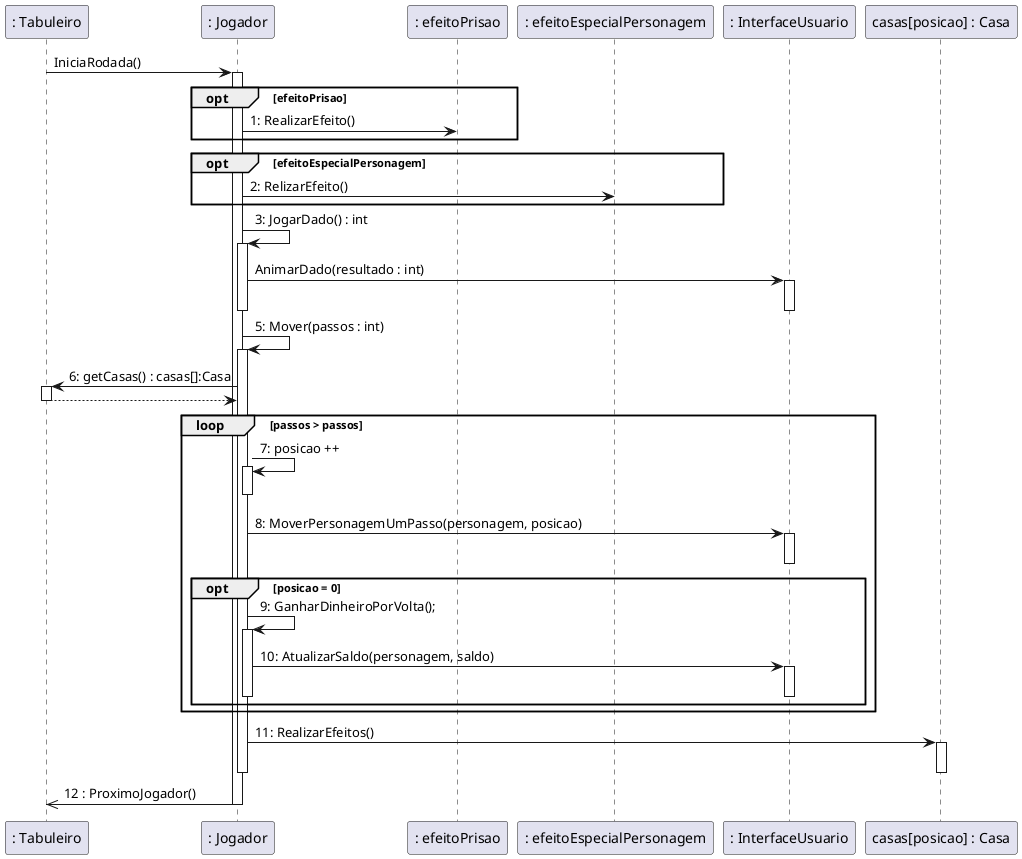 @startuml comunicacao

": Tabuleiro" as Tab -> ": Jogador" as Jog : IniciaRodada()
activate Jog

opt efeitoPrisao
    Jog -> ": efeitoPrisao" as Pris : 1: RealizarEfeito()
end

opt efeitoEspecialPersonagem
    Jog -> ": efeitoEspecialPersonagem" as EFS : 2: RelizarEfeito()
end 

Jog -> Jog : 3: JogarDado() : int
    activate Jog
    Jog -> ": InterfaceUsuario" as GUI : AnimarDado(resultado : int)
        activate GUI
        deactivate GUI
    deactivate Jog

Jog -> Jog : 5: Mover(passos : int)
    activate Jog
    Jog -> Tab: 6: getCasas() : casas[]:Casa
        activate Tab
        Tab --> Jog
        deactivate Tab
    loop passos > passos
        Jog -> Jog : 7: posicao ++
        activate Jog
        deactivate Jog
        Jog -> GUI : 8: MoverPersonagemUmPasso(personagem, posicao)
        activate GUI
        deactivate GUI
        opt posicao = 0
         Jog -> Jog : 9: GanharDinheiroPorVolta();
         activate Jog
            Jog -> GUI : 10: AtualizarSaldo(personagem, saldo)
            activate GUI
            deactivate GUI 
         deactivate Jog
        end opt
    end loop
    
    Jog -> "casas[posicao] : Casa" as Casa : 11: RealizarEfeitos()
        activate Casa
        deactivate Casa
    deactivate Jog


Jog ->> Tab : 12 : ProximoJogador()
deactivate Jog

@enduml